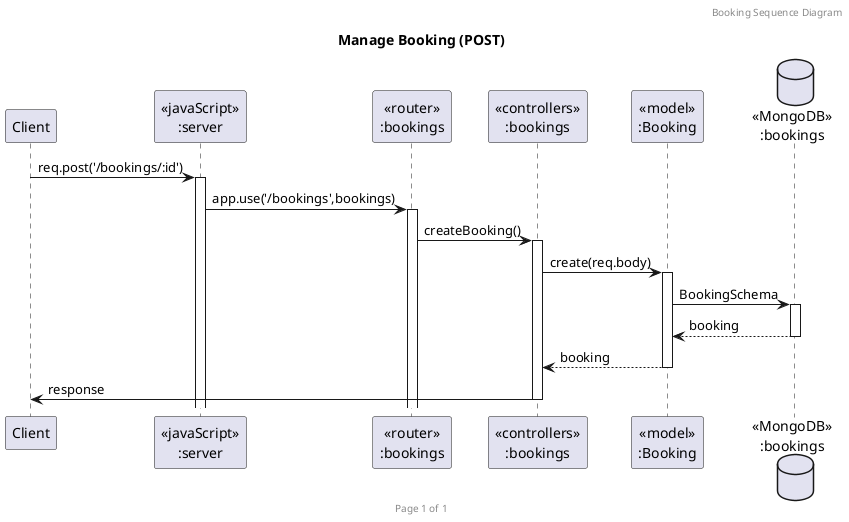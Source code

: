 @startuml Manage Booking (POST)

header Booking Sequence Diagram
footer Page %page% of %lastpage%
title "Manage Booking (POST)"

participant "Client" as client
participant "<<javaScript>>\n:server" as server
participant "<<router>>\n:bookings" as routerBookings
participant "<<controllers>>\n:bookings" as controllersBookings
participant "<<model>>\n:Booking" as modelBooking
database "<<MongoDB>>\n:bookings" as BookingsDatabase

client->server ++:req.post('/bookings/:id')
server->routerBookings ++:app.use('/bookings',bookings)
routerBookings -> controllersBookings ++:createBooking()
controllersBookings->modelBooking ++:create(req.body)
modelBooking ->BookingsDatabase ++:BookingSchema
BookingsDatabase --> modelBooking --:booking
controllersBookings <-- modelBooking --:booking
controllersBookings->client --:response

@enduml